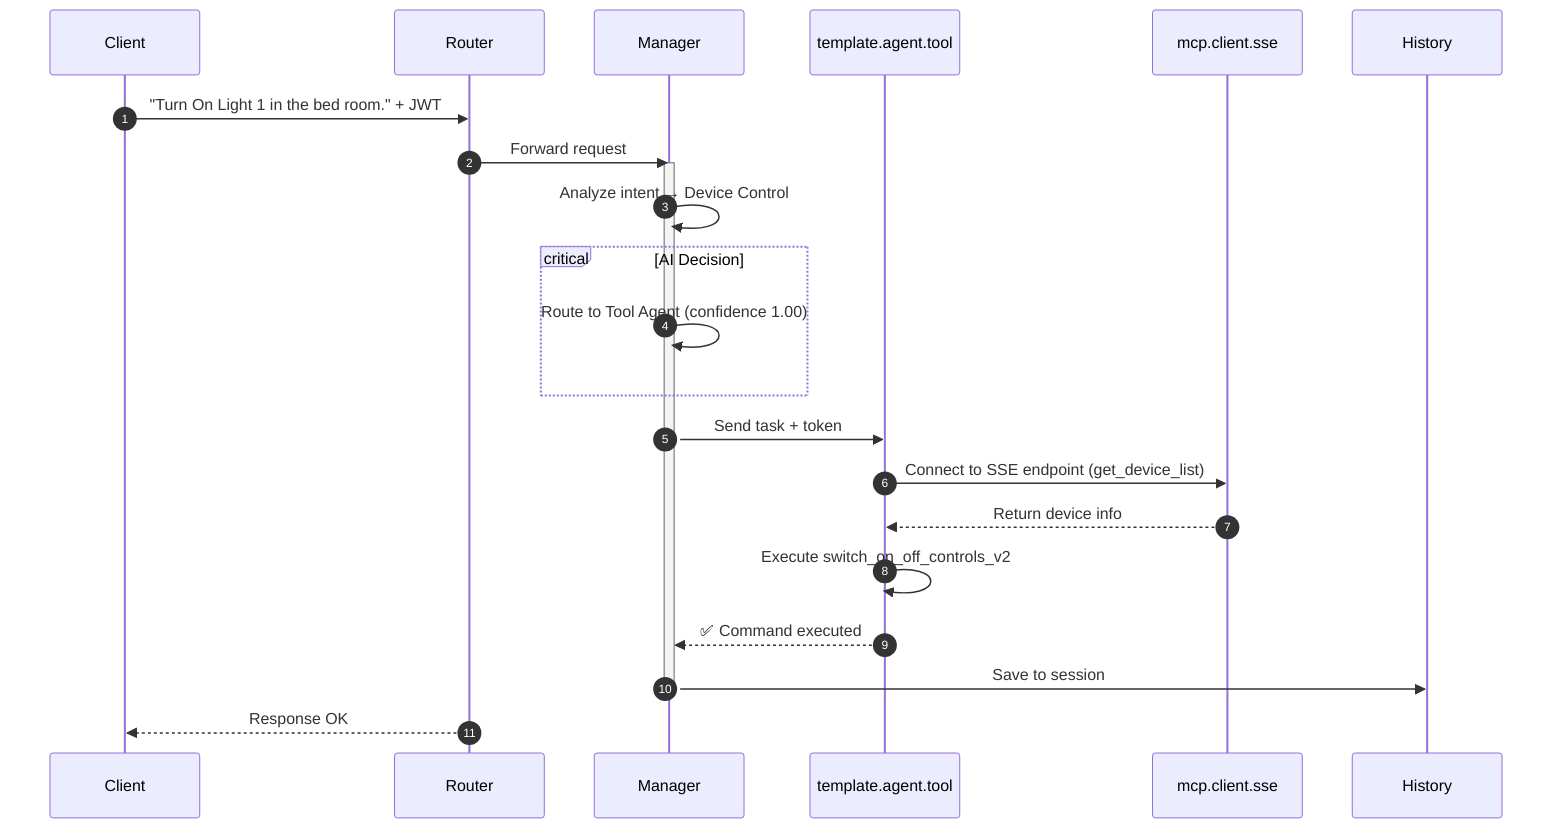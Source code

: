 sequenceDiagram
    autonumber
    participant Client
    participant Router
    participant Manager
    participant ToolAgent as template.agent.tool
    participant MCP as mcp.client.sse
    participant History

    Client->>Router: "Turn On Light 1 in the bed room." + JWT
    Router->>Manager: Forward request
    activate Manager
    Manager->>Manager: Analyze intent → Device Control
    critical AI Decision
        Manager->>Manager: Route to Tool Agent (confidence 1.00)
    end
    Manager->>ToolAgent: Send task + token
    ToolAgent->>MCP: Connect to SSE endpoint (get_device_list)
    MCP-->>ToolAgent: Return device info
    ToolAgent->>ToolAgent: Execute switch_on_off_controls_v2
    ToolAgent-->>Manager: ✅ Command executed
    Manager->>History: Save to session
    deactivate Manager
    Router-->>Client: Response OK
